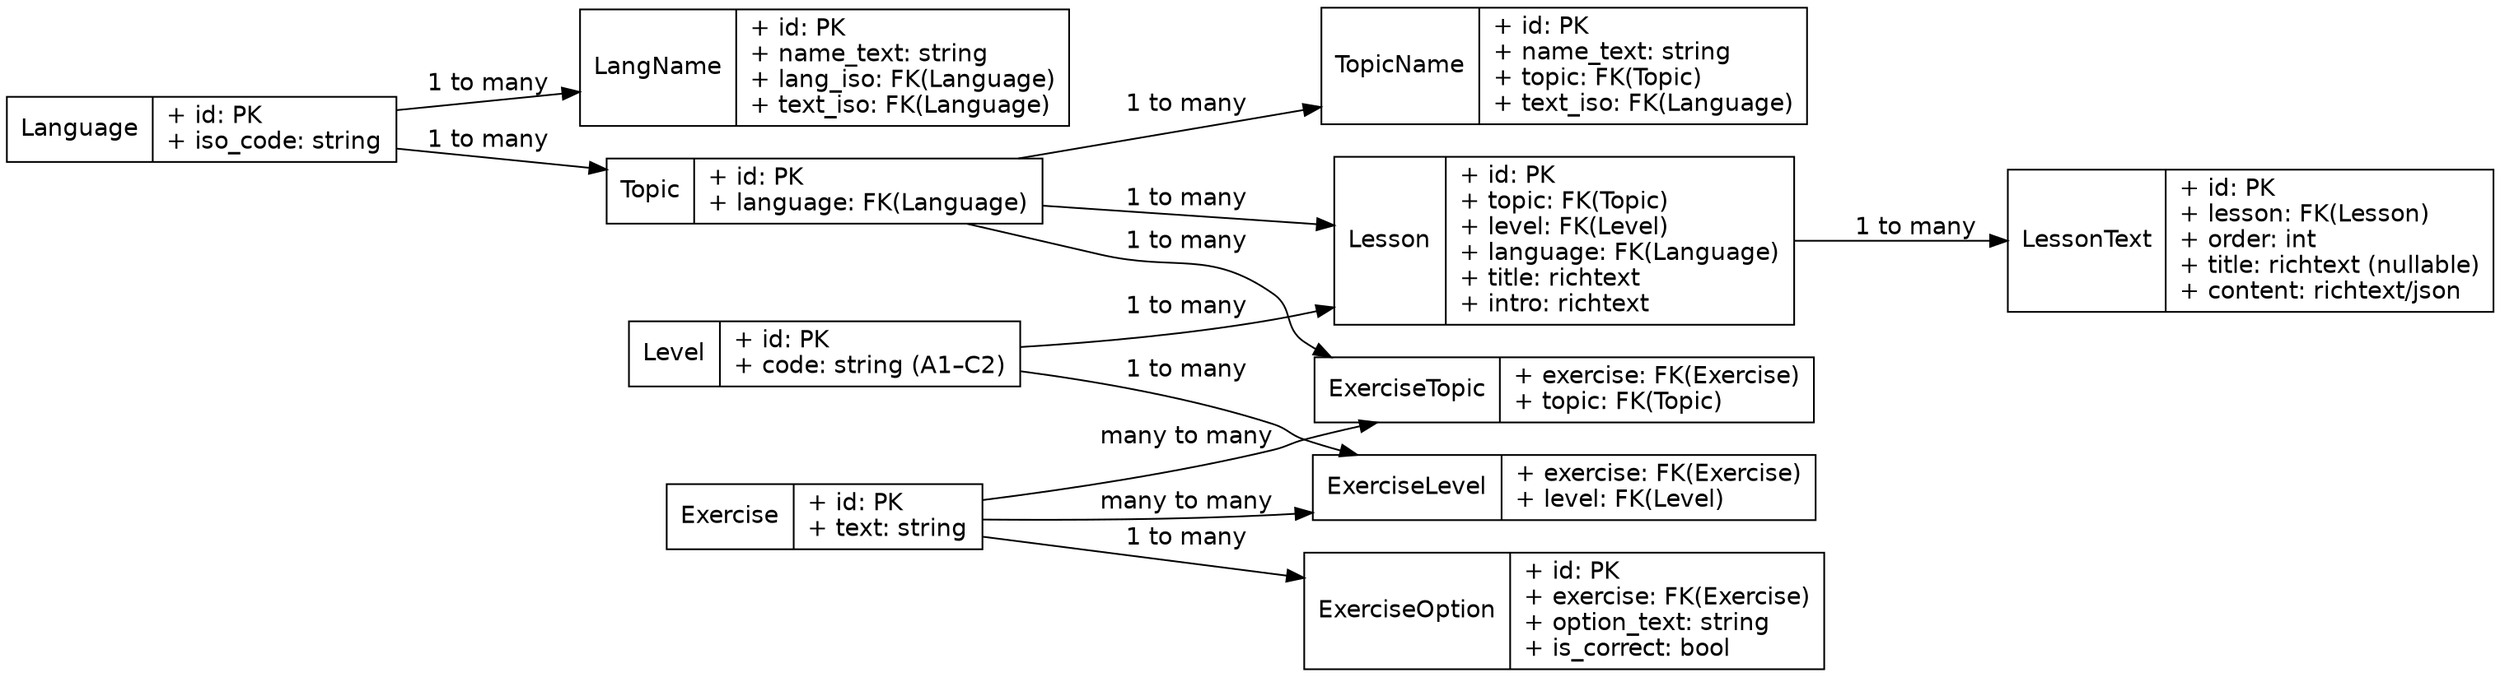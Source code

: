 digraph ERD {
    graph [rankdir=LR, fontsize=10, fontname="Helvetica"];
    node [shape=record, fontname="Helvetica"];
    edge [fontname="Helvetica"];

    Language [label="{Language|+ id: PK\l+ iso_code: string\l}"];
    LangName [label="{LangName|+ id: PK\l+ name_text: string\l+ lang_iso: FK(Language)\l+ text_iso: FK(Language)\l}"];
    Level [label="{Level|+ id: PK\l+ code: string (A1–C2)\l}"];
    Topic [label="{Topic|+ id: PK\l+ language: FK(Language)\l}"];
    TopicName [label="{TopicName|+ id: PK\l+ name_text: string\l+ topic: FK(Topic)\l+ text_iso: FK(Language)\l}"];
    Lesson [label="{Lesson|+ id: PK\l+ topic: FK(Topic)\l+ level: FK(Level)\l+ language: FK(Language)\l+ title: richtext\l+ intro: richtext\l}"];
    LessonText [label="{LessonText|+ id: PK\l+ lesson: FK(Lesson)\l+ order: int\l+ title: richtext (nullable)\l+ content: richtext/json\l}"];
    Exercise [label="{Exercise|+ id: PK\l+ text: string\l}"];
    ExerciseOption [label="{ExerciseOption|+ id: PK\l+ exercise: FK(Exercise)\l+ option_text: string\l+ is_correct: bool\l}"];
    ExerciseLevel [label="{ExerciseLevel|+ exercise: FK(Exercise)\l+ level: FK(Level)\l}"];
    ExerciseTopic [label="{ExerciseTopic|+ exercise: FK(Exercise)\l+ topic: FK(Topic)\l}"];

    Language -> LangName [label="1 to many"];
    Language -> Topic [label="1 to many"];
    Topic -> TopicName [label="1 to many"];
    Topic -> Lesson [label="1 to many"];
    Level -> Lesson [label="1 to many"];
    Lesson -> LessonText [label="1 to many"];
    Exercise -> ExerciseOption [label="1 to many"];
    Level -> ExerciseLevel [label="1 to many"];
    Exercise -> ExerciseLevel [label="many to many"];
    Topic -> ExerciseTopic [label="1 to many"];
    Exercise -> ExerciseTopic [label="many to many"];
}
